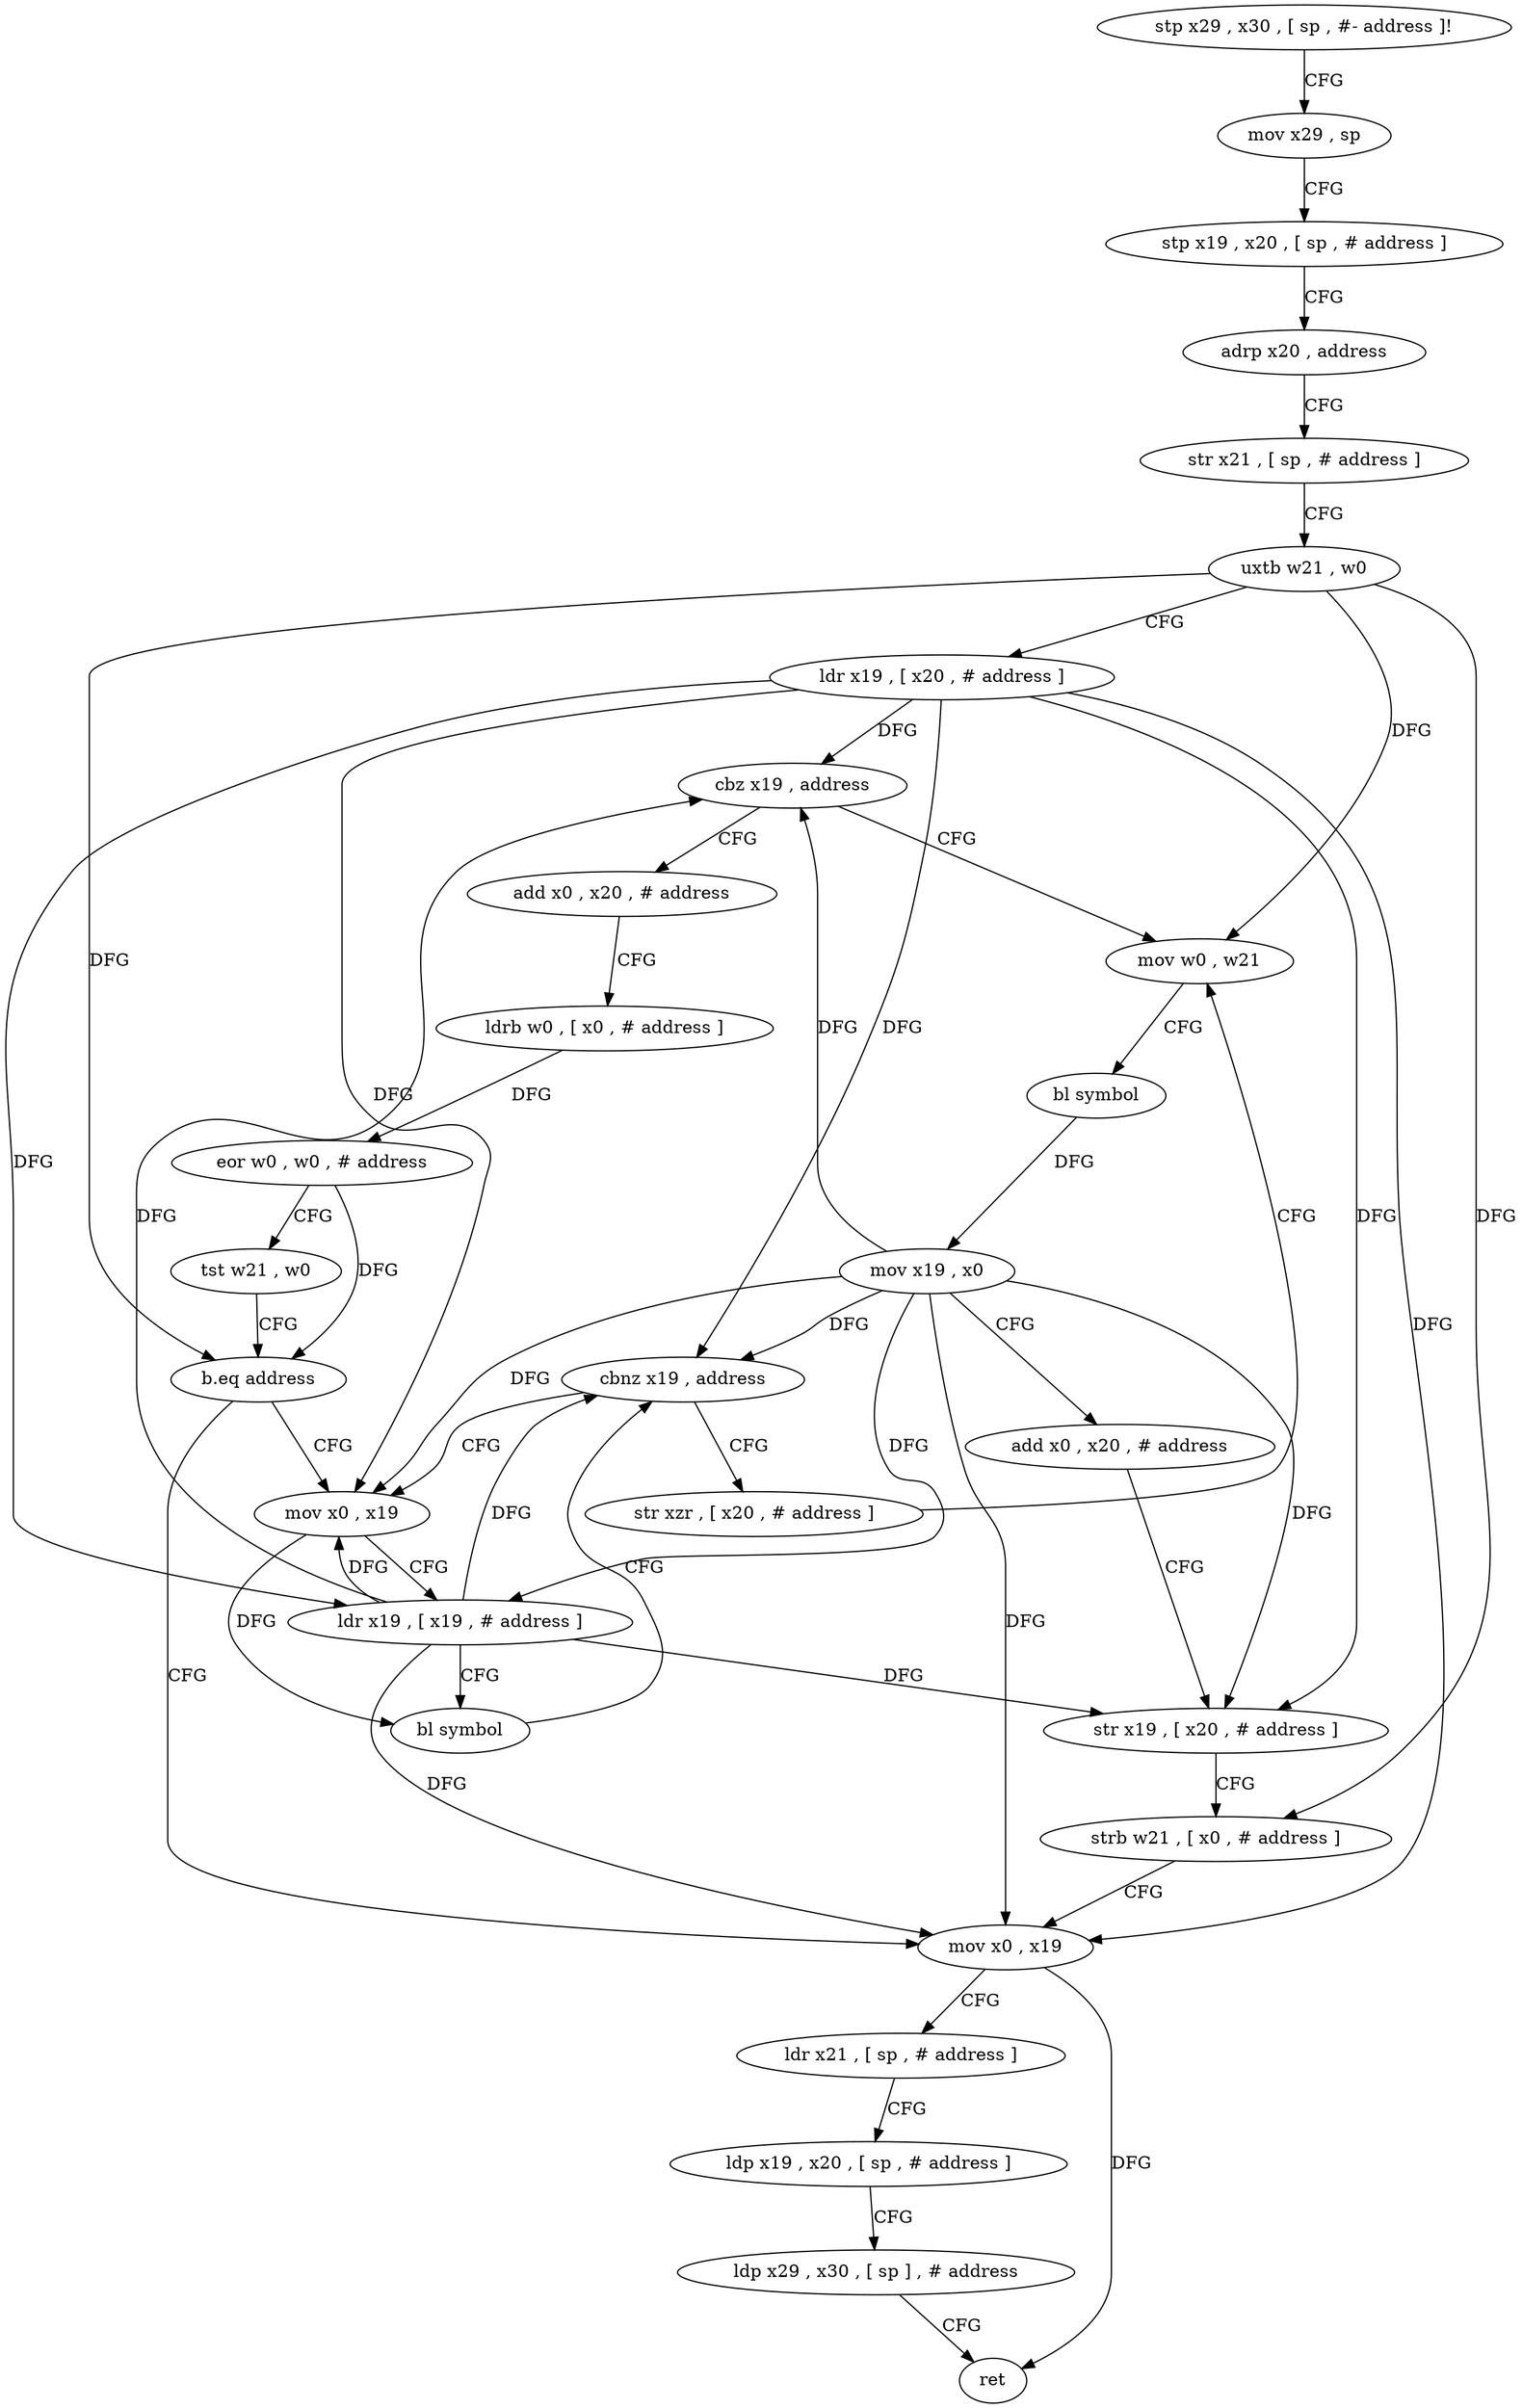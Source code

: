 digraph "func" {
"4243368" [label = "stp x29 , x30 , [ sp , #- address ]!" ]
"4243372" [label = "mov x29 , sp" ]
"4243376" [label = "stp x19 , x20 , [ sp , # address ]" ]
"4243380" [label = "adrp x20 , address" ]
"4243384" [label = "str x21 , [ sp , # address ]" ]
"4243388" [label = "uxtb w21 , w0" ]
"4243392" [label = "ldr x19 , [ x20 , # address ]" ]
"4243396" [label = "cbz x19 , address" ]
"4243440" [label = "mov w0 , w21" ]
"4243400" [label = "add x0 , x20 , # address" ]
"4243444" [label = "bl symbol" ]
"4243448" [label = "mov x19 , x0" ]
"4243452" [label = "add x0 , x20 , # address" ]
"4243456" [label = "str x19 , [ x20 , # address ]" ]
"4243460" [label = "strb w21 , [ x0 , # address ]" ]
"4243464" [label = "mov x0 , x19" ]
"4243404" [label = "ldrb w0 , [ x0 , # address ]" ]
"4243408" [label = "eor w0 , w0 , # address" ]
"4243412" [label = "tst w21 , w0" ]
"4243416" [label = "b.eq address" ]
"4243420" [label = "mov x0 , x19" ]
"4243468" [label = "ldr x21 , [ sp , # address ]" ]
"4243472" [label = "ldp x19 , x20 , [ sp , # address ]" ]
"4243476" [label = "ldp x29 , x30 , [ sp ] , # address" ]
"4243480" [label = "ret" ]
"4243424" [label = "ldr x19 , [ x19 , # address ]" ]
"4243428" [label = "bl symbol" ]
"4243432" [label = "cbnz x19 , address" ]
"4243436" [label = "str xzr , [ x20 , # address ]" ]
"4243368" -> "4243372" [ label = "CFG" ]
"4243372" -> "4243376" [ label = "CFG" ]
"4243376" -> "4243380" [ label = "CFG" ]
"4243380" -> "4243384" [ label = "CFG" ]
"4243384" -> "4243388" [ label = "CFG" ]
"4243388" -> "4243392" [ label = "CFG" ]
"4243388" -> "4243440" [ label = "DFG" ]
"4243388" -> "4243460" [ label = "DFG" ]
"4243388" -> "4243416" [ label = "DFG" ]
"4243392" -> "4243396" [ label = "DFG" ]
"4243392" -> "4243456" [ label = "DFG" ]
"4243392" -> "4243464" [ label = "DFG" ]
"4243392" -> "4243420" [ label = "DFG" ]
"4243392" -> "4243424" [ label = "DFG" ]
"4243392" -> "4243432" [ label = "DFG" ]
"4243396" -> "4243440" [ label = "CFG" ]
"4243396" -> "4243400" [ label = "CFG" ]
"4243440" -> "4243444" [ label = "CFG" ]
"4243400" -> "4243404" [ label = "CFG" ]
"4243444" -> "4243448" [ label = "DFG" ]
"4243448" -> "4243452" [ label = "CFG" ]
"4243448" -> "4243396" [ label = "DFG" ]
"4243448" -> "4243456" [ label = "DFG" ]
"4243448" -> "4243464" [ label = "DFG" ]
"4243448" -> "4243420" [ label = "DFG" ]
"4243448" -> "4243424" [ label = "DFG" ]
"4243448" -> "4243432" [ label = "DFG" ]
"4243452" -> "4243456" [ label = "CFG" ]
"4243456" -> "4243460" [ label = "CFG" ]
"4243460" -> "4243464" [ label = "CFG" ]
"4243464" -> "4243468" [ label = "CFG" ]
"4243464" -> "4243480" [ label = "DFG" ]
"4243404" -> "4243408" [ label = "DFG" ]
"4243408" -> "4243412" [ label = "CFG" ]
"4243408" -> "4243416" [ label = "DFG" ]
"4243412" -> "4243416" [ label = "CFG" ]
"4243416" -> "4243464" [ label = "CFG" ]
"4243416" -> "4243420" [ label = "CFG" ]
"4243420" -> "4243424" [ label = "CFG" ]
"4243420" -> "4243428" [ label = "DFG" ]
"4243468" -> "4243472" [ label = "CFG" ]
"4243472" -> "4243476" [ label = "CFG" ]
"4243476" -> "4243480" [ label = "CFG" ]
"4243424" -> "4243428" [ label = "CFG" ]
"4243424" -> "4243396" [ label = "DFG" ]
"4243424" -> "4243456" [ label = "DFG" ]
"4243424" -> "4243464" [ label = "DFG" ]
"4243424" -> "4243420" [ label = "DFG" ]
"4243424" -> "4243432" [ label = "DFG" ]
"4243428" -> "4243432" [ label = "CFG" ]
"4243432" -> "4243420" [ label = "CFG" ]
"4243432" -> "4243436" [ label = "CFG" ]
"4243436" -> "4243440" [ label = "CFG" ]
}
